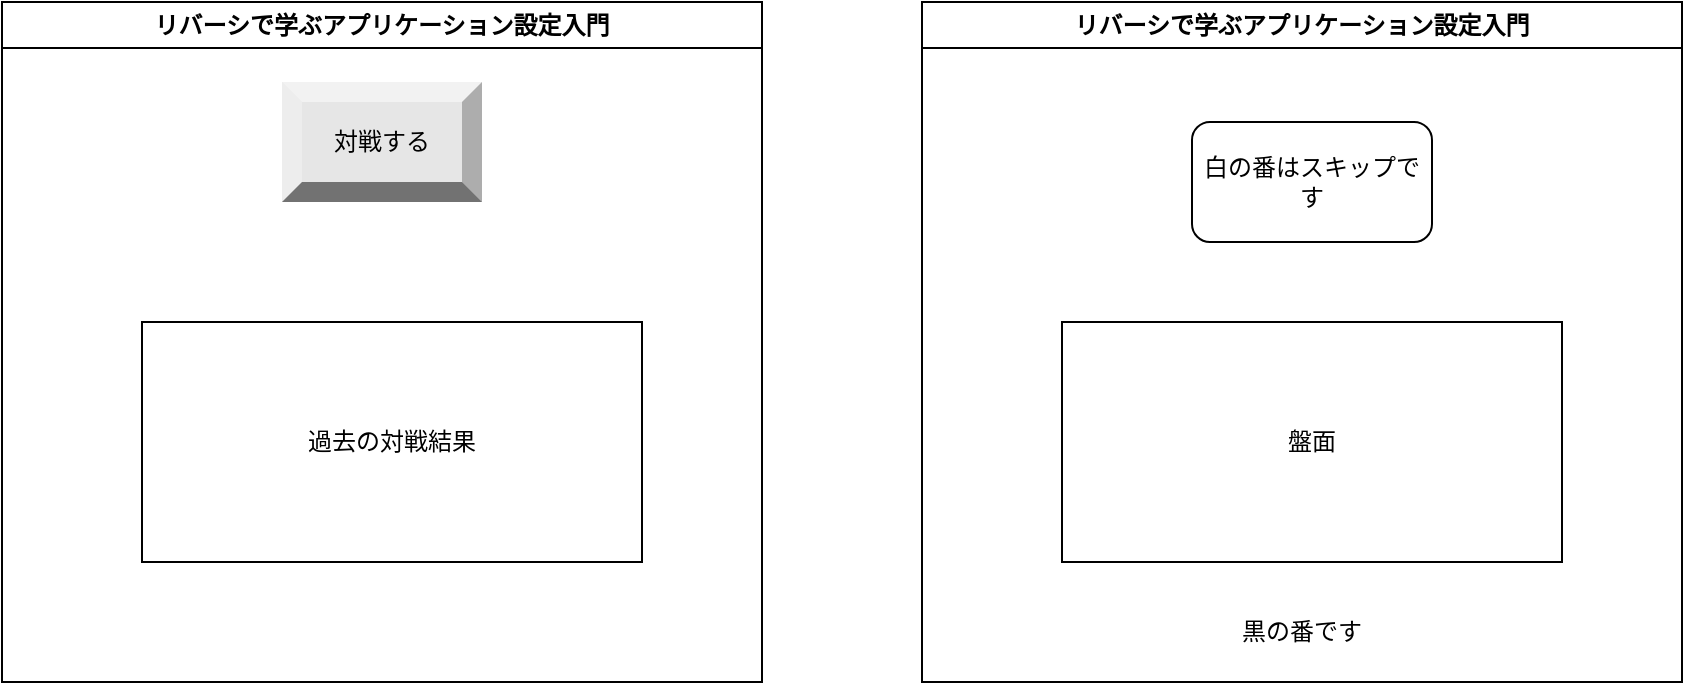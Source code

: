 <mxfile>
    <diagram id="9-q29dUiAXyzjmeUmc5_" name="ページ1">
        <mxGraphModel dx="449" dy="737" grid="1" gridSize="10" guides="1" tooltips="1" connect="1" arrows="1" fold="1" page="1" pageScale="1" pageWidth="1169" pageHeight="1654" math="0" shadow="0">
            <root>
                <mxCell id="0"/>
                <mxCell id="1" parent="0"/>
                <mxCell id="4" value="リバーシで学ぶアプリケーション設定入門" style="swimlane;whiteSpace=wrap;html=1;" vertex="1" parent="1">
                    <mxGeometry x="80" y="130" width="380" height="340" as="geometry"/>
                </mxCell>
                <mxCell id="5" value="対戦する" style="labelPosition=center;verticalLabelPosition=middle;align=center;html=1;shape=mxgraph.basic.shaded_button;dx=10;fillColor=#E6E6E6;strokeColor=none;whiteSpace=wrap;" vertex="1" parent="4">
                    <mxGeometry x="140" y="40" width="100" height="60" as="geometry"/>
                </mxCell>
                <mxCell id="6" value="過去の対戦結果" style="rounded=0;whiteSpace=wrap;html=1;fillColor=none;" vertex="1" parent="4">
                    <mxGeometry x="70" y="160" width="250" height="120" as="geometry"/>
                </mxCell>
                <mxCell id="7" value="リバーシで学ぶアプリケーション設定入門" style="swimlane;whiteSpace=wrap;html=1;" vertex="1" parent="1">
                    <mxGeometry x="540" y="130" width="380" height="340" as="geometry"/>
                </mxCell>
                <mxCell id="9" value="盤面" style="rounded=0;whiteSpace=wrap;html=1;fillColor=none;" vertex="1" parent="7">
                    <mxGeometry x="70" y="160" width="250" height="120" as="geometry"/>
                </mxCell>
                <mxCell id="10" value="白の番はスキップです" style="rounded=1;whiteSpace=wrap;html=1;fillColor=none;" vertex="1" parent="7">
                    <mxGeometry x="135" y="60" width="120" height="60" as="geometry"/>
                </mxCell>
                <mxCell id="11" value="黒の番です" style="text;html=1;strokeColor=none;fillColor=none;align=center;verticalAlign=middle;whiteSpace=wrap;rounded=0;" vertex="1" parent="7">
                    <mxGeometry x="140" y="300" width="100" height="30" as="geometry"/>
                </mxCell>
            </root>
        </mxGraphModel>
    </diagram>
</mxfile>